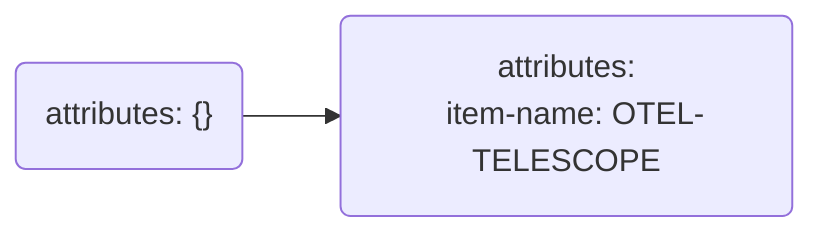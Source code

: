 flowchart LR
    log8("attributes: {}")
    log9(attributes:
&nbsp;&nbsp;item-name: OTEL-TELESCOPE
    )
    log8 --> log9